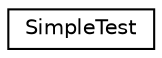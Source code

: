 digraph "Graphical Class Hierarchy"
{
  edge [fontname="Helvetica",fontsize="10",labelfontname="Helvetica",labelfontsize="10"];
  node [fontname="Helvetica",fontsize="10",shape=record];
  rankdir="LR";
  Node1 [label="SimpleTest",height=0.2,width=0.4,color="black", fillcolor="white", style="filled",URL="$class_simple_test.html"];
}
